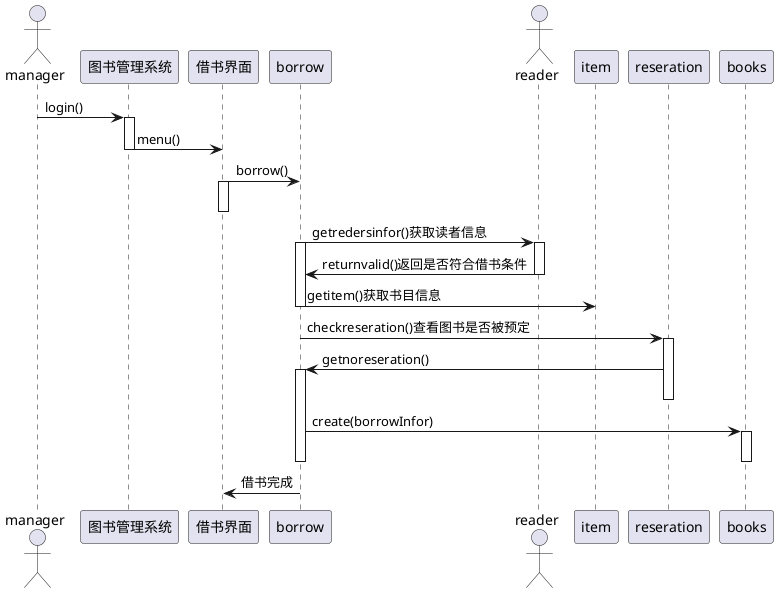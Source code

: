 @startuml
actor manager
manager->图书管理系统:login()
activate 图书管理系统

图书管理系统->借书界面:menu()
deactivate 图书管理系统

借书界面->borrow:borrow()
activate 借书界面
deactivate 借书界面
actor reader
borrow->reader:getredersinfor()获取读者信息
activate borrow
activate reader

reader->borrow:returnvalid()返回是否符合借书条件
deactivate reader
borrow->item:getitem()获取书目信息
deactivate borrow

borrow->reseration:checkreseration()查看图书是否被预定
activate reseration
reseration->borrow :getnoreseration()
activate borrow
deactivate reseration

borrow->books:create(borrowInfor)
activate books
deactivate books
deactivate borrow
borrow->借书界面:借书完成
@enduml